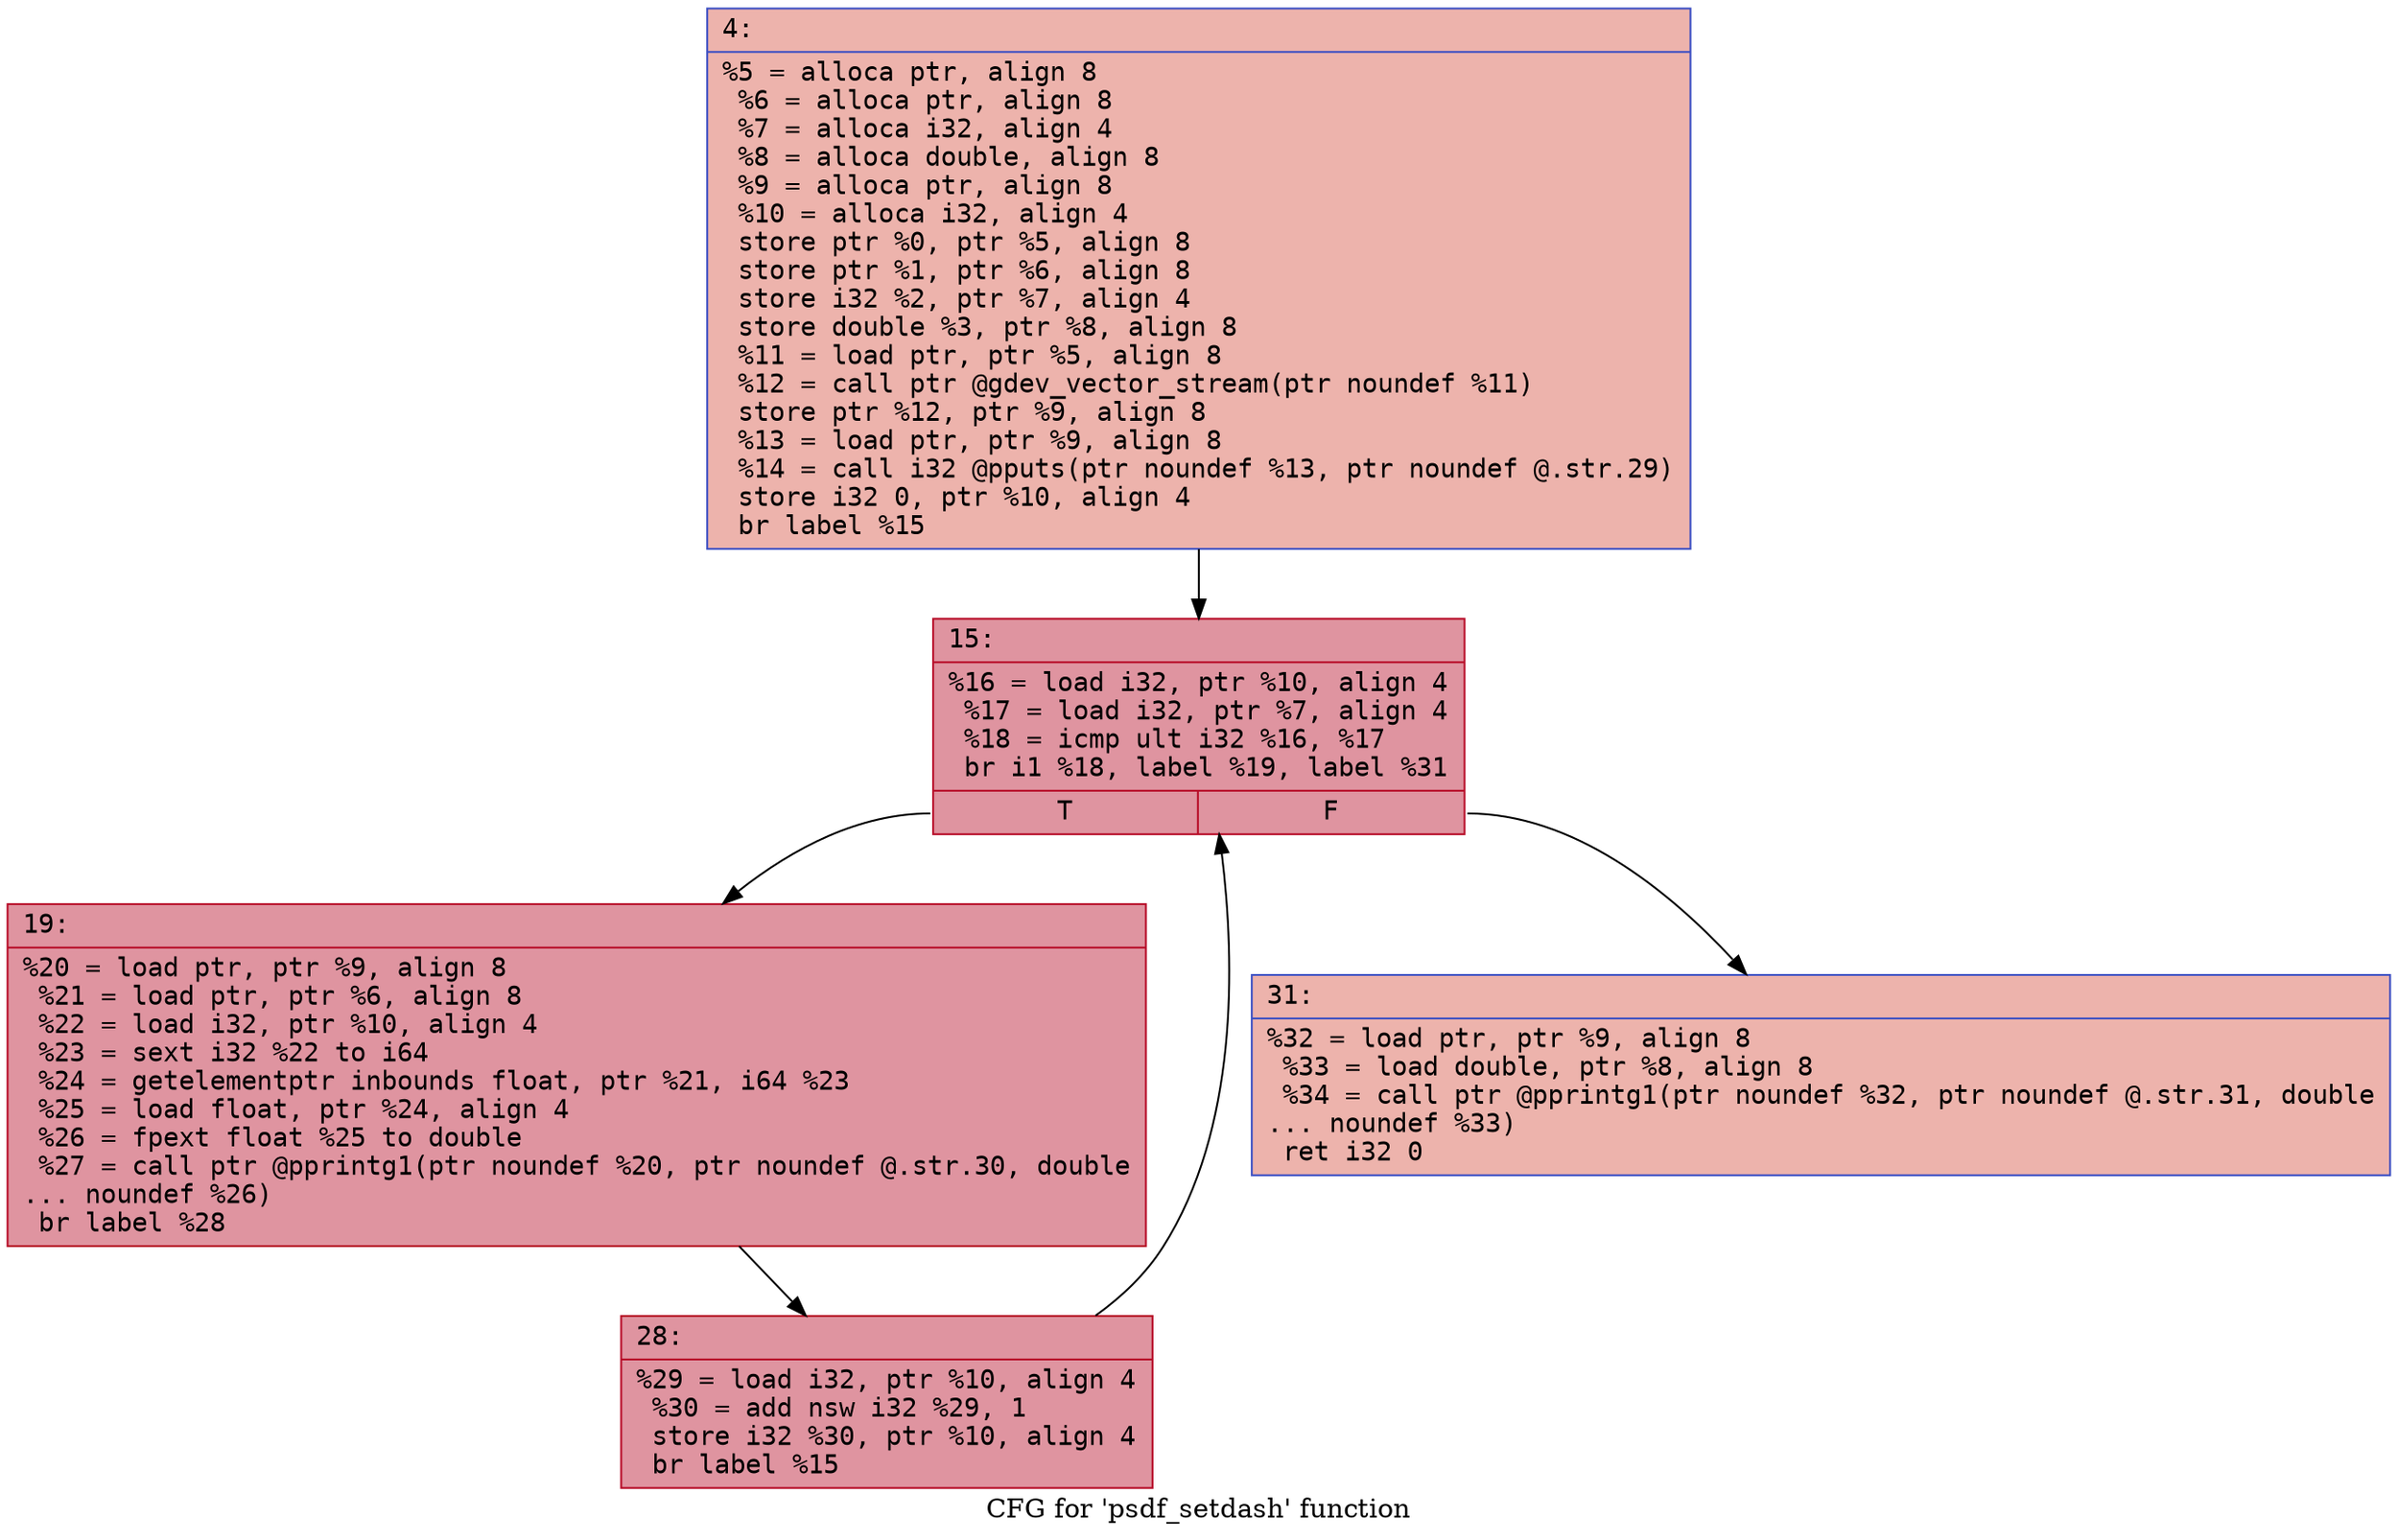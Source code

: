 digraph "CFG for 'psdf_setdash' function" {
	label="CFG for 'psdf_setdash' function";

	Node0x600002168aa0 [shape=record,color="#3d50c3ff", style=filled, fillcolor="#d6524470" fontname="Courier",label="{4:\l|  %5 = alloca ptr, align 8\l  %6 = alloca ptr, align 8\l  %7 = alloca i32, align 4\l  %8 = alloca double, align 8\l  %9 = alloca ptr, align 8\l  %10 = alloca i32, align 4\l  store ptr %0, ptr %5, align 8\l  store ptr %1, ptr %6, align 8\l  store i32 %2, ptr %7, align 4\l  store double %3, ptr %8, align 8\l  %11 = load ptr, ptr %5, align 8\l  %12 = call ptr @gdev_vector_stream(ptr noundef %11)\l  store ptr %12, ptr %9, align 8\l  %13 = load ptr, ptr %9, align 8\l  %14 = call i32 @pputs(ptr noundef %13, ptr noundef @.str.29)\l  store i32 0, ptr %10, align 4\l  br label %15\l}"];
	Node0x600002168aa0 -> Node0x600002168af0[tooltip="4 -> 15\nProbability 100.00%" ];
	Node0x600002168af0 [shape=record,color="#b70d28ff", style=filled, fillcolor="#b70d2870" fontname="Courier",label="{15:\l|  %16 = load i32, ptr %10, align 4\l  %17 = load i32, ptr %7, align 4\l  %18 = icmp ult i32 %16, %17\l  br i1 %18, label %19, label %31\l|{<s0>T|<s1>F}}"];
	Node0x600002168af0:s0 -> Node0x600002168b40[tooltip="15 -> 19\nProbability 96.88%" ];
	Node0x600002168af0:s1 -> Node0x600002168be0[tooltip="15 -> 31\nProbability 3.12%" ];
	Node0x600002168b40 [shape=record,color="#b70d28ff", style=filled, fillcolor="#b70d2870" fontname="Courier",label="{19:\l|  %20 = load ptr, ptr %9, align 8\l  %21 = load ptr, ptr %6, align 8\l  %22 = load i32, ptr %10, align 4\l  %23 = sext i32 %22 to i64\l  %24 = getelementptr inbounds float, ptr %21, i64 %23\l  %25 = load float, ptr %24, align 4\l  %26 = fpext float %25 to double\l  %27 = call ptr @pprintg1(ptr noundef %20, ptr noundef @.str.30, double\l... noundef %26)\l  br label %28\l}"];
	Node0x600002168b40 -> Node0x600002168b90[tooltip="19 -> 28\nProbability 100.00%" ];
	Node0x600002168b90 [shape=record,color="#b70d28ff", style=filled, fillcolor="#b70d2870" fontname="Courier",label="{28:\l|  %29 = load i32, ptr %10, align 4\l  %30 = add nsw i32 %29, 1\l  store i32 %30, ptr %10, align 4\l  br label %15\l}"];
	Node0x600002168b90 -> Node0x600002168af0[tooltip="28 -> 15\nProbability 100.00%" ];
	Node0x600002168be0 [shape=record,color="#3d50c3ff", style=filled, fillcolor="#d6524470" fontname="Courier",label="{31:\l|  %32 = load ptr, ptr %9, align 8\l  %33 = load double, ptr %8, align 8\l  %34 = call ptr @pprintg1(ptr noundef %32, ptr noundef @.str.31, double\l... noundef %33)\l  ret i32 0\l}"];
}
